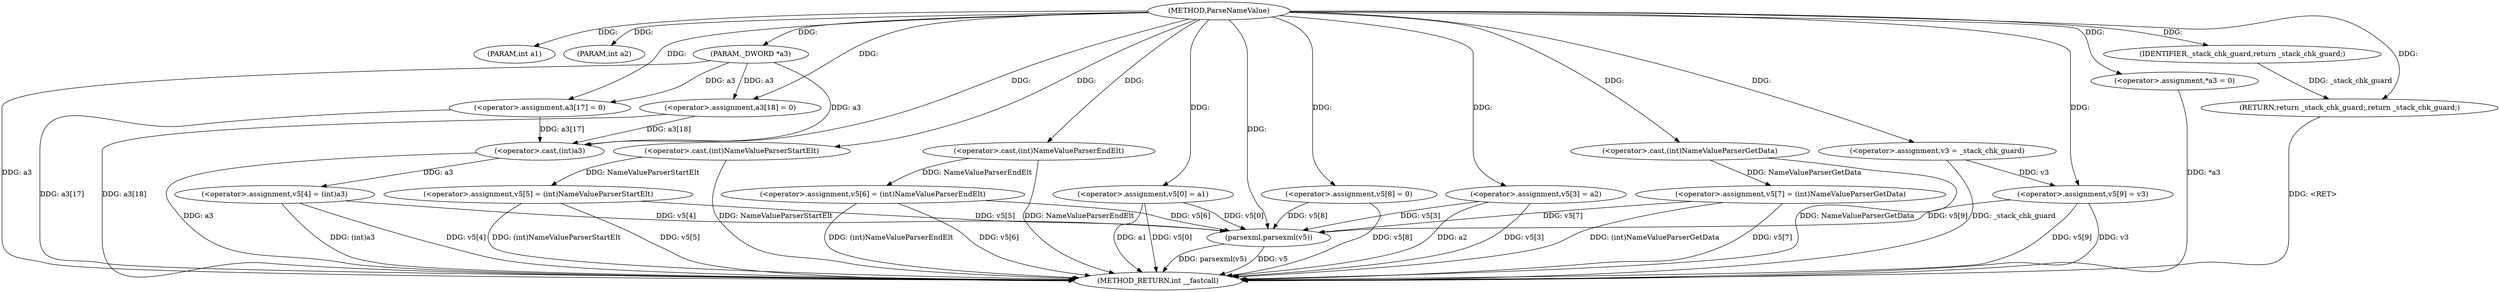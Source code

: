 digraph ParseNameValue {  
"1000103" [label = "(METHOD,ParseNameValue)" ]
"1000179" [label = "(METHOD_RETURN,int __fastcall)" ]
"1000104" [label = "(PARAM,int a1)" ]
"1000105" [label = "(PARAM,int a2)" ]
"1000106" [label = "(PARAM,_DWORD *a3)" ]
"1000110" [label = "(<operator>.assignment,a3[17] = 0)" ]
"1000115" [label = "(<operator>.assignment,a3[18] = 0)" ]
"1000120" [label = "(<operator>.assignment,v5[5] = (int)NameValueParserStartElt)" ]
"1000124" [label = "(<operator>.cast,(int)NameValueParserStartElt)" ]
"1000127" [label = "(<operator>.assignment,v5[6] = (int)NameValueParserEndElt)" ]
"1000131" [label = "(<operator>.cast,(int)NameValueParserEndElt)" ]
"1000134" [label = "(<operator>.assignment,v5[0] = a1)" ]
"1000139" [label = "(<operator>.assignment,v5[3] = a2)" ]
"1000144" [label = "(<operator>.assignment,v5[8] = 0)" ]
"1000149" [label = "(<operator>.assignment,v5[4] = (int)a3)" ]
"1000153" [label = "(<operator>.cast,(int)a3)" ]
"1000156" [label = "(<operator>.assignment,v5[7] = (int)NameValueParserGetData)" ]
"1000160" [label = "(<operator>.cast,(int)NameValueParserGetData)" ]
"1000163" [label = "(<operator>.assignment,v3 = _stack_chk_guard)" ]
"1000166" [label = "(<operator>.assignment,*a3 = 0)" ]
"1000170" [label = "(<operator>.assignment,v5[9] = v3)" ]
"1000175" [label = "(parsexml,parsexml(v5))" ]
"1000177" [label = "(RETURN,return _stack_chk_guard;,return _stack_chk_guard;)" ]
"1000178" [label = "(IDENTIFIER,_stack_chk_guard,return _stack_chk_guard;)" ]
  "1000166" -> "1000179"  [ label = "DDG: *a3"] 
  "1000127" -> "1000179"  [ label = "DDG: v5[6]"] 
  "1000156" -> "1000179"  [ label = "DDG: v5[7]"] 
  "1000120" -> "1000179"  [ label = "DDG: v5[5]"] 
  "1000153" -> "1000179"  [ label = "DDG: a3"] 
  "1000134" -> "1000179"  [ label = "DDG: a1"] 
  "1000127" -> "1000179"  [ label = "DDG: (int)NameValueParserEndElt"] 
  "1000170" -> "1000179"  [ label = "DDG: v5[9]"] 
  "1000175" -> "1000179"  [ label = "DDG: v5"] 
  "1000175" -> "1000179"  [ label = "DDG: parsexml(v5)"] 
  "1000139" -> "1000179"  [ label = "DDG: a2"] 
  "1000170" -> "1000179"  [ label = "DDG: v3"] 
  "1000120" -> "1000179"  [ label = "DDG: (int)NameValueParserStartElt"] 
  "1000149" -> "1000179"  [ label = "DDG: (int)a3"] 
  "1000131" -> "1000179"  [ label = "DDG: NameValueParserEndElt"] 
  "1000149" -> "1000179"  [ label = "DDG: v5[4]"] 
  "1000115" -> "1000179"  [ label = "DDG: a3[18]"] 
  "1000134" -> "1000179"  [ label = "DDG: v5[0]"] 
  "1000124" -> "1000179"  [ label = "DDG: NameValueParserStartElt"] 
  "1000139" -> "1000179"  [ label = "DDG: v5[3]"] 
  "1000144" -> "1000179"  [ label = "DDG: v5[8]"] 
  "1000156" -> "1000179"  [ label = "DDG: (int)NameValueParserGetData"] 
  "1000110" -> "1000179"  [ label = "DDG: a3[17]"] 
  "1000163" -> "1000179"  [ label = "DDG: _stack_chk_guard"] 
  "1000160" -> "1000179"  [ label = "DDG: NameValueParserGetData"] 
  "1000106" -> "1000179"  [ label = "DDG: a3"] 
  "1000177" -> "1000179"  [ label = "DDG: <RET>"] 
  "1000103" -> "1000104"  [ label = "DDG: "] 
  "1000103" -> "1000105"  [ label = "DDG: "] 
  "1000103" -> "1000106"  [ label = "DDG: "] 
  "1000103" -> "1000110"  [ label = "DDG: "] 
  "1000106" -> "1000110"  [ label = "DDG: a3"] 
  "1000103" -> "1000115"  [ label = "DDG: "] 
  "1000106" -> "1000115"  [ label = "DDG: a3"] 
  "1000124" -> "1000120"  [ label = "DDG: NameValueParserStartElt"] 
  "1000103" -> "1000124"  [ label = "DDG: "] 
  "1000131" -> "1000127"  [ label = "DDG: NameValueParserEndElt"] 
  "1000103" -> "1000131"  [ label = "DDG: "] 
  "1000103" -> "1000134"  [ label = "DDG: "] 
  "1000103" -> "1000139"  [ label = "DDG: "] 
  "1000103" -> "1000144"  [ label = "DDG: "] 
  "1000153" -> "1000149"  [ label = "DDG: a3"] 
  "1000115" -> "1000153"  [ label = "DDG: a3[18]"] 
  "1000110" -> "1000153"  [ label = "DDG: a3[17]"] 
  "1000106" -> "1000153"  [ label = "DDG: a3"] 
  "1000103" -> "1000153"  [ label = "DDG: "] 
  "1000160" -> "1000156"  [ label = "DDG: NameValueParserGetData"] 
  "1000103" -> "1000160"  [ label = "DDG: "] 
  "1000103" -> "1000163"  [ label = "DDG: "] 
  "1000103" -> "1000166"  [ label = "DDG: "] 
  "1000163" -> "1000170"  [ label = "DDG: v3"] 
  "1000103" -> "1000170"  [ label = "DDG: "] 
  "1000127" -> "1000175"  [ label = "DDG: v5[6]"] 
  "1000156" -> "1000175"  [ label = "DDG: v5[7]"] 
  "1000120" -> "1000175"  [ label = "DDG: v5[5]"] 
  "1000149" -> "1000175"  [ label = "DDG: v5[4]"] 
  "1000170" -> "1000175"  [ label = "DDG: v5[9]"] 
  "1000134" -> "1000175"  [ label = "DDG: v5[0]"] 
  "1000139" -> "1000175"  [ label = "DDG: v5[3]"] 
  "1000144" -> "1000175"  [ label = "DDG: v5[8]"] 
  "1000103" -> "1000175"  [ label = "DDG: "] 
  "1000178" -> "1000177"  [ label = "DDG: _stack_chk_guard"] 
  "1000103" -> "1000177"  [ label = "DDG: "] 
  "1000103" -> "1000178"  [ label = "DDG: "] 
}
